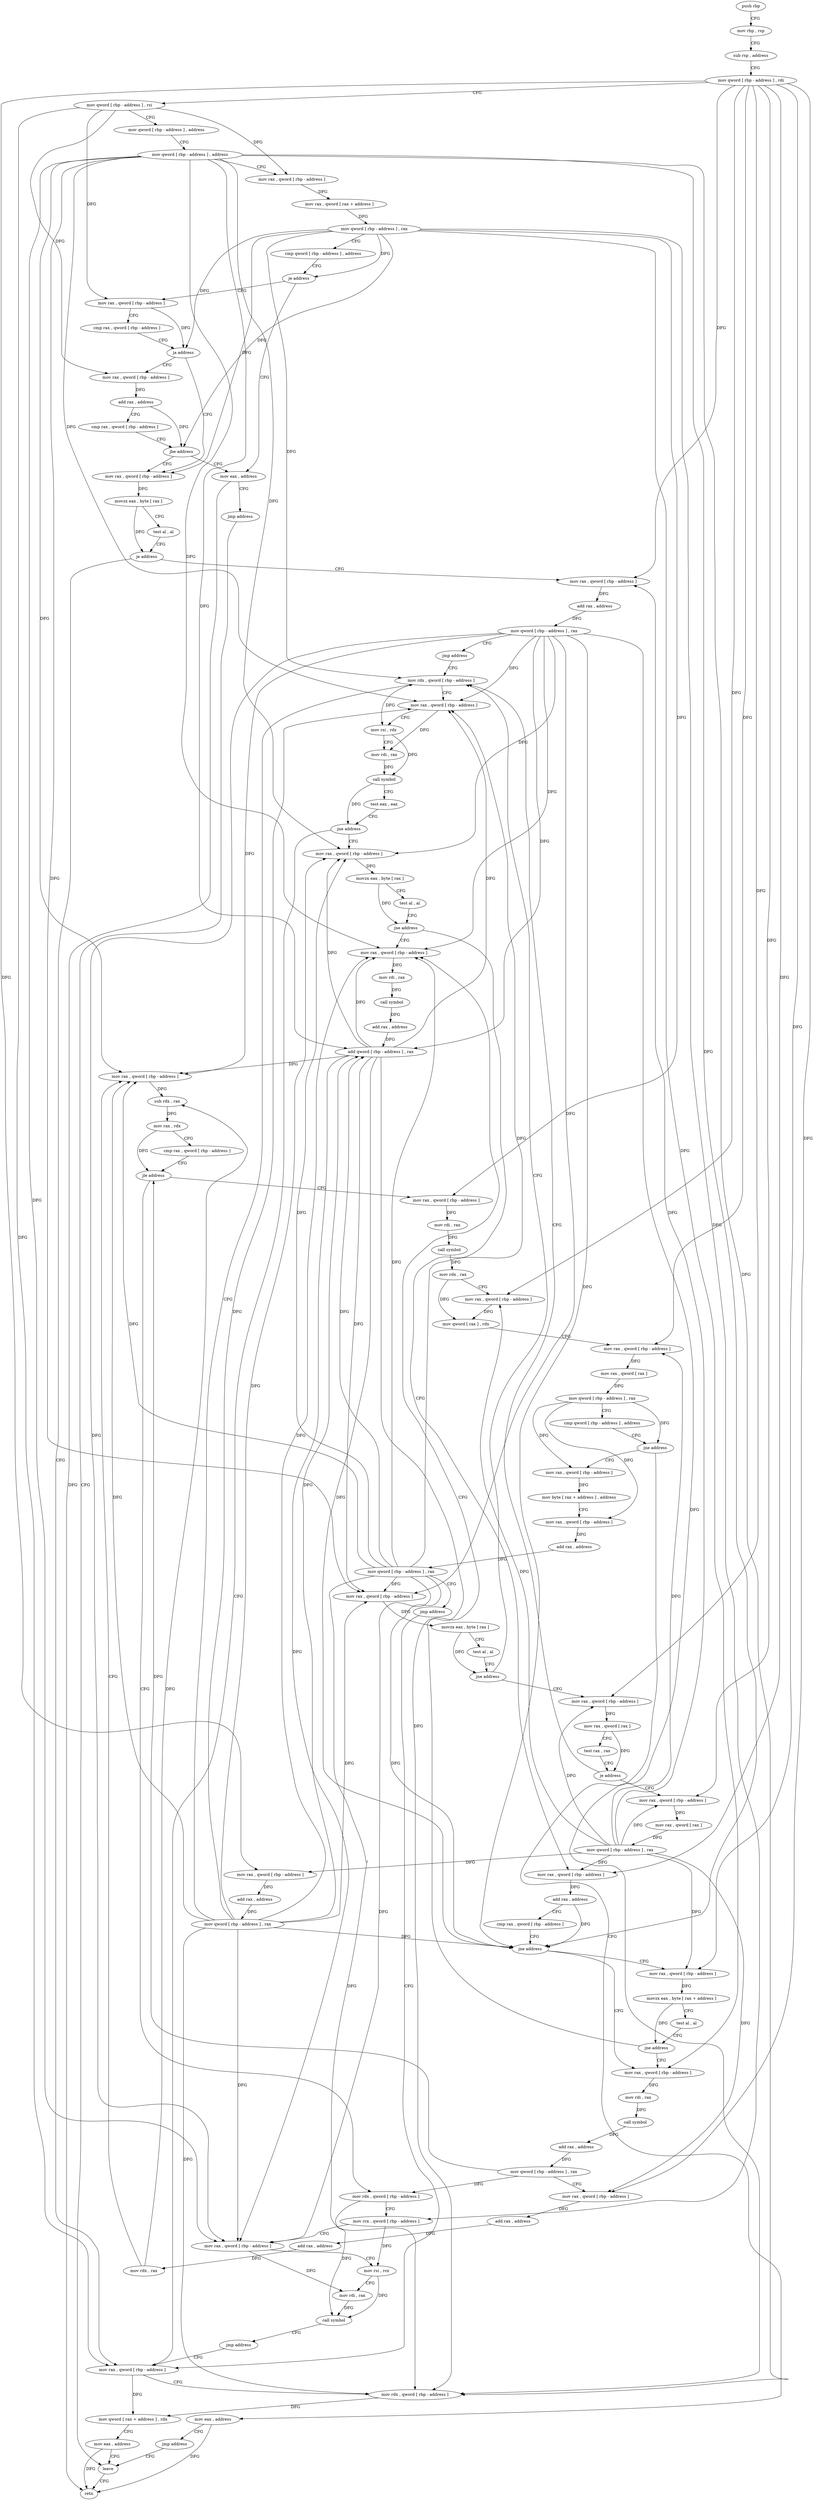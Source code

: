 digraph "func" {
"4457770" [label = "push rbp" ]
"4457771" [label = "mov rbp , rsp" ]
"4457774" [label = "sub rsp , address" ]
"4457778" [label = "mov qword [ rbp - address ] , rdi" ]
"4457782" [label = "mov qword [ rbp - address ] , rsi" ]
"4457786" [label = "mov qword [ rbp - address ] , address" ]
"4457794" [label = "mov qword [ rbp - address ] , address" ]
"4457802" [label = "mov rax , qword [ rbp - address ]" ]
"4457806" [label = "mov rax , qword [ rax + address ]" ]
"4457810" [label = "mov qword [ rbp - address ] , rax" ]
"4457814" [label = "cmp qword [ rbp - address ] , address" ]
"4457819" [label = "je address" ]
"4457845" [label = "mov eax , address" ]
"4457821" [label = "mov rax , qword [ rbp - address ]" ]
"4457850" [label = "jmp address" ]
"4458193" [label = "leave" ]
"4457825" [label = "cmp rax , qword [ rbp - address ]" ]
"4457829" [label = "ja address" ]
"4457855" [label = "mov rax , qword [ rbp - address ]" ]
"4457831" [label = "mov rax , qword [ rbp - address ]" ]
"4458194" [label = "retn" ]
"4457859" [label = "movzx eax , byte [ rax ]" ]
"4457862" [label = "test al , al" ]
"4457864" [label = "je address" ]
"4458176" [label = "mov rax , qword [ rbp - address ]" ]
"4457870" [label = "mov rax , qword [ rbp - address ]" ]
"4457835" [label = "add rax , address" ]
"4457839" [label = "cmp rax , qword [ rbp - address ]" ]
"4457843" [label = "jbe address" ]
"4458180" [label = "mov rdx , qword [ rbp - address ]" ]
"4458184" [label = "mov qword [ rax + address ] , rdx" ]
"4458188" [label = "mov eax , address" ]
"4457874" [label = "add rax , address" ]
"4457878" [label = "mov qword [ rbp - address ] , rax" ]
"4457882" [label = "jmp address" ]
"4458149" [label = "mov rdx , qword [ rbp - address ]" ]
"4458153" [label = "mov rax , qword [ rbp - address ]" ]
"4458157" [label = "mov rsi , rdx" ]
"4458160" [label = "mov rdi , rax" ]
"4458163" [label = "call symbol" ]
"4458168" [label = "test eax , eax" ]
"4458170" [label = "jne address" ]
"4457887" [label = "mov rax , qword [ rbp - address ]" ]
"4457891" [label = "movzx eax , byte [ rax ]" ]
"4457894" [label = "test al , al" ]
"4457896" [label = "jne address" ]
"4458083" [label = "mov rax , qword [ rbp - address ]" ]
"4457902" [label = "mov rax , qword [ rbp - address ]" ]
"4458087" [label = "mov rdi , rax" ]
"4458090" [label = "call symbol" ]
"4458095" [label = "add rax , address" ]
"4458099" [label = "add qword [ rbp - address ] , rax" ]
"4458103" [label = "mov rax , qword [ rbp - address ]" ]
"4458107" [label = "movzx eax , byte [ rax ]" ]
"4458110" [label = "test al , al" ]
"4458112" [label = "jne address" ]
"4458114" [label = "mov rax , qword [ rbp - address ]" ]
"4457906" [label = "add rax , address" ]
"4457910" [label = "cmp rax , qword [ rbp - address ]" ]
"4457914" [label = "jne address" ]
"4457932" [label = "mov rax , qword [ rbp - address ]" ]
"4457916" [label = "mov rax , qword [ rbp - address ]" ]
"4458118" [label = "mov rax , qword [ rax ]" ]
"4458121" [label = "test rax , rax" ]
"4458124" [label = "je address" ]
"4458126" [label = "mov rax , qword [ rbp - address ]" ]
"4457936" [label = "mov rdi , rax" ]
"4457939" [label = "call symbol" ]
"4457944" [label = "add rax , address" ]
"4457948" [label = "mov qword [ rbp - address ] , rax" ]
"4457952" [label = "mov rax , qword [ rbp - address ]" ]
"4457956" [label = "add rax , address" ]
"4457960" [label = "add rax , address" ]
"4457964" [label = "mov rdx , rax" ]
"4457967" [label = "mov rax , qword [ rbp - address ]" ]
"4457971" [label = "sub rdx , rax" ]
"4457974" [label = "mov rax , rdx" ]
"4457977" [label = "cmp rax , qword [ rbp - address ]" ]
"4457981" [label = "jle address" ]
"4458011" [label = "mov rax , qword [ rbp - address ]" ]
"4457983" [label = "mov rdx , qword [ rbp - address ]" ]
"4457920" [label = "movzx eax , byte [ rax + address ]" ]
"4457924" [label = "test al , al" ]
"4457926" [label = "jne address" ]
"4458130" [label = "mov rax , qword [ rax ]" ]
"4458133" [label = "mov qword [ rbp - address ] , rax" ]
"4458137" [label = "mov rax , qword [ rbp - address ]" ]
"4458141" [label = "add rax , address" ]
"4458145" [label = "mov qword [ rbp - address ] , rax" ]
"4458015" [label = "mov rdi , rax" ]
"4458018" [label = "call symbol" ]
"4458023" [label = "mov rdx , rax" ]
"4458026" [label = "mov rax , qword [ rbp - address ]" ]
"4458030" [label = "mov qword [ rax ] , rdx" ]
"4458033" [label = "mov rax , qword [ rbp - address ]" ]
"4458037" [label = "mov rax , qword [ rax ]" ]
"4458040" [label = "mov qword [ rbp - address ] , rax" ]
"4458044" [label = "cmp qword [ rbp - address ] , address" ]
"4458049" [label = "jne address" ]
"4458061" [label = "mov rax , qword [ rbp - address ]" ]
"4458051" [label = "mov eax , address" ]
"4457987" [label = "mov rcx , qword [ rbp - address ]" ]
"4457991" [label = "mov rax , qword [ rbp - address ]" ]
"4457995" [label = "mov rsi , rcx" ]
"4457998" [label = "mov rdi , rax" ]
"4458001" [label = "call symbol" ]
"4458006" [label = "jmp address" ]
"4458065" [label = "mov byte [ rax + address ] , address" ]
"4458069" [label = "mov rax , qword [ rbp - address ]" ]
"4458073" [label = "add rax , address" ]
"4458077" [label = "mov qword [ rbp - address ] , rax" ]
"4458081" [label = "jmp address" ]
"4458056" [label = "jmp address" ]
"4457770" -> "4457771" [ label = "CFG" ]
"4457771" -> "4457774" [ label = "CFG" ]
"4457774" -> "4457778" [ label = "CFG" ]
"4457778" -> "4457782" [ label = "CFG" ]
"4457778" -> "4457870" [ label = "DFG" ]
"4457778" -> "4457902" [ label = "DFG" ]
"4457778" -> "4458114" [ label = "DFG" ]
"4457778" -> "4457952" [ label = "DFG" ]
"4457778" -> "4457916" [ label = "DFG" ]
"4457778" -> "4458126" [ label = "DFG" ]
"4457778" -> "4458137" [ label = "DFG" ]
"4457778" -> "4458026" [ label = "DFG" ]
"4457778" -> "4458033" [ label = "DFG" ]
"4457782" -> "4457786" [ label = "CFG" ]
"4457782" -> "4457802" [ label = "DFG" ]
"4457782" -> "4457821" [ label = "DFG" ]
"4457782" -> "4457831" [ label = "DFG" ]
"4457782" -> "4458176" [ label = "DFG" ]
"4457786" -> "4457794" [ label = "CFG" ]
"4457794" -> "4457802" [ label = "CFG" ]
"4457794" -> "4458180" [ label = "DFG" ]
"4457794" -> "4458153" [ label = "DFG" ]
"4457794" -> "4457887" [ label = "DFG" ]
"4457794" -> "4458083" [ label = "DFG" ]
"4457794" -> "4458099" [ label = "DFG" ]
"4457794" -> "4458103" [ label = "DFG" ]
"4457794" -> "4457914" [ label = "DFG" ]
"4457794" -> "4457967" [ label = "DFG" ]
"4457794" -> "4457991" [ label = "DFG" ]
"4457802" -> "4457806" [ label = "DFG" ]
"4457806" -> "4457810" [ label = "DFG" ]
"4457810" -> "4457814" [ label = "CFG" ]
"4457810" -> "4457819" [ label = "DFG" ]
"4457810" -> "4457829" [ label = "DFG" ]
"4457810" -> "4457855" [ label = "DFG" ]
"4457810" -> "4457843" [ label = "DFG" ]
"4457810" -> "4458149" [ label = "DFG" ]
"4457810" -> "4457932" [ label = "DFG" ]
"4457810" -> "4458011" [ label = "DFG" ]
"4457810" -> "4457987" [ label = "DFG" ]
"4457814" -> "4457819" [ label = "CFG" ]
"4457819" -> "4457845" [ label = "CFG" ]
"4457819" -> "4457821" [ label = "CFG" ]
"4457845" -> "4457850" [ label = "CFG" ]
"4457845" -> "4458194" [ label = "DFG" ]
"4457821" -> "4457825" [ label = "CFG" ]
"4457821" -> "4457829" [ label = "DFG" ]
"4457850" -> "4458193" [ label = "CFG" ]
"4458193" -> "4458194" [ label = "CFG" ]
"4457825" -> "4457829" [ label = "CFG" ]
"4457829" -> "4457855" [ label = "CFG" ]
"4457829" -> "4457831" [ label = "CFG" ]
"4457855" -> "4457859" [ label = "DFG" ]
"4457831" -> "4457835" [ label = "DFG" ]
"4457859" -> "4457862" [ label = "CFG" ]
"4457859" -> "4457864" [ label = "DFG" ]
"4457862" -> "4457864" [ label = "CFG" ]
"4457864" -> "4458176" [ label = "CFG" ]
"4457864" -> "4457870" [ label = "CFG" ]
"4458176" -> "4458180" [ label = "CFG" ]
"4458176" -> "4458184" [ label = "DFG" ]
"4457870" -> "4457874" [ label = "DFG" ]
"4457835" -> "4457839" [ label = "CFG" ]
"4457835" -> "4457843" [ label = "DFG" ]
"4457839" -> "4457843" [ label = "CFG" ]
"4457843" -> "4457855" [ label = "CFG" ]
"4457843" -> "4457845" [ label = "CFG" ]
"4458180" -> "4458184" [ label = "DFG" ]
"4458184" -> "4458188" [ label = "CFG" ]
"4458188" -> "4458193" [ label = "CFG" ]
"4458188" -> "4458194" [ label = "DFG" ]
"4457874" -> "4457878" [ label = "DFG" ]
"4457878" -> "4457882" [ label = "CFG" ]
"4457878" -> "4458180" [ label = "DFG" ]
"4457878" -> "4458153" [ label = "DFG" ]
"4457878" -> "4457887" [ label = "DFG" ]
"4457878" -> "4458083" [ label = "DFG" ]
"4457878" -> "4458099" [ label = "DFG" ]
"4457878" -> "4458103" [ label = "DFG" ]
"4457878" -> "4457914" [ label = "DFG" ]
"4457878" -> "4457967" [ label = "DFG" ]
"4457878" -> "4457991" [ label = "DFG" ]
"4457882" -> "4458149" [ label = "CFG" ]
"4458149" -> "4458153" [ label = "CFG" ]
"4458149" -> "4458157" [ label = "DFG" ]
"4458153" -> "4458157" [ label = "CFG" ]
"4458153" -> "4458160" [ label = "DFG" ]
"4458157" -> "4458160" [ label = "CFG" ]
"4458157" -> "4458163" [ label = "DFG" ]
"4458160" -> "4458163" [ label = "DFG" ]
"4458163" -> "4458168" [ label = "CFG" ]
"4458163" -> "4458170" [ label = "DFG" ]
"4458168" -> "4458170" [ label = "CFG" ]
"4458170" -> "4457887" [ label = "CFG" ]
"4458170" -> "4458176" [ label = "CFG" ]
"4457887" -> "4457891" [ label = "DFG" ]
"4457891" -> "4457894" [ label = "CFG" ]
"4457891" -> "4457896" [ label = "DFG" ]
"4457894" -> "4457896" [ label = "CFG" ]
"4457896" -> "4458083" [ label = "CFG" ]
"4457896" -> "4457902" [ label = "CFG" ]
"4458083" -> "4458087" [ label = "DFG" ]
"4457902" -> "4457906" [ label = "DFG" ]
"4458087" -> "4458090" [ label = "DFG" ]
"4458090" -> "4458095" [ label = "DFG" ]
"4458095" -> "4458099" [ label = "DFG" ]
"4458099" -> "4458103" [ label = "DFG" ]
"4458099" -> "4458180" [ label = "DFG" ]
"4458099" -> "4458153" [ label = "DFG" ]
"4458099" -> "4457887" [ label = "DFG" ]
"4458099" -> "4458083" [ label = "DFG" ]
"4458099" -> "4457914" [ label = "DFG" ]
"4458099" -> "4457967" [ label = "DFG" ]
"4458099" -> "4457991" [ label = "DFG" ]
"4458103" -> "4458107" [ label = "DFG" ]
"4458107" -> "4458110" [ label = "CFG" ]
"4458107" -> "4458112" [ label = "DFG" ]
"4458110" -> "4458112" [ label = "CFG" ]
"4458112" -> "4458149" [ label = "CFG" ]
"4458112" -> "4458114" [ label = "CFG" ]
"4458114" -> "4458118" [ label = "DFG" ]
"4457906" -> "4457910" [ label = "CFG" ]
"4457906" -> "4457914" [ label = "DFG" ]
"4457910" -> "4457914" [ label = "CFG" ]
"4457914" -> "4457932" [ label = "CFG" ]
"4457914" -> "4457916" [ label = "CFG" ]
"4457932" -> "4457936" [ label = "DFG" ]
"4457916" -> "4457920" [ label = "DFG" ]
"4458118" -> "4458121" [ label = "CFG" ]
"4458118" -> "4458124" [ label = "DFG" ]
"4458121" -> "4458124" [ label = "CFG" ]
"4458124" -> "4458149" [ label = "CFG" ]
"4458124" -> "4458126" [ label = "CFG" ]
"4458126" -> "4458130" [ label = "DFG" ]
"4457936" -> "4457939" [ label = "DFG" ]
"4457939" -> "4457944" [ label = "DFG" ]
"4457944" -> "4457948" [ label = "DFG" ]
"4457948" -> "4457952" [ label = "CFG" ]
"4457948" -> "4457981" [ label = "DFG" ]
"4457948" -> "4457983" [ label = "DFG" ]
"4457952" -> "4457956" [ label = "DFG" ]
"4457956" -> "4457960" [ label = "DFG" ]
"4457960" -> "4457964" [ label = "DFG" ]
"4457964" -> "4457967" [ label = "CFG" ]
"4457964" -> "4457971" [ label = "DFG" ]
"4457967" -> "4457971" [ label = "DFG" ]
"4457971" -> "4457974" [ label = "DFG" ]
"4457974" -> "4457977" [ label = "CFG" ]
"4457974" -> "4457981" [ label = "DFG" ]
"4457977" -> "4457981" [ label = "CFG" ]
"4457981" -> "4458011" [ label = "CFG" ]
"4457981" -> "4457983" [ label = "CFG" ]
"4458011" -> "4458015" [ label = "DFG" ]
"4457983" -> "4457987" [ label = "CFG" ]
"4457983" -> "4458001" [ label = "DFG" ]
"4457920" -> "4457924" [ label = "CFG" ]
"4457920" -> "4457926" [ label = "DFG" ]
"4457924" -> "4457926" [ label = "CFG" ]
"4457926" -> "4458083" [ label = "CFG" ]
"4457926" -> "4457932" [ label = "CFG" ]
"4458130" -> "4458133" [ label = "DFG" ]
"4458133" -> "4458137" [ label = "DFG" ]
"4458133" -> "4457870" [ label = "DFG" ]
"4458133" -> "4457902" [ label = "DFG" ]
"4458133" -> "4458114" [ label = "DFG" ]
"4458133" -> "4457952" [ label = "DFG" ]
"4458133" -> "4457916" [ label = "DFG" ]
"4458133" -> "4458126" [ label = "DFG" ]
"4458133" -> "4458026" [ label = "DFG" ]
"4458133" -> "4458033" [ label = "DFG" ]
"4458137" -> "4458141" [ label = "DFG" ]
"4458141" -> "4458145" [ label = "DFG" ]
"4458145" -> "4458149" [ label = "CFG" ]
"4458145" -> "4458180" [ label = "DFG" ]
"4458145" -> "4458153" [ label = "DFG" ]
"4458145" -> "4457887" [ label = "DFG" ]
"4458145" -> "4458083" [ label = "DFG" ]
"4458145" -> "4458103" [ label = "DFG" ]
"4458145" -> "4457914" [ label = "DFG" ]
"4458145" -> "4457967" [ label = "DFG" ]
"4458145" -> "4458099" [ label = "DFG" ]
"4458145" -> "4457991" [ label = "DFG" ]
"4458015" -> "4458018" [ label = "DFG" ]
"4458018" -> "4458023" [ label = "DFG" ]
"4458023" -> "4458026" [ label = "CFG" ]
"4458023" -> "4458030" [ label = "DFG" ]
"4458026" -> "4458030" [ label = "DFG" ]
"4458030" -> "4458033" [ label = "CFG" ]
"4458033" -> "4458037" [ label = "DFG" ]
"4458037" -> "4458040" [ label = "DFG" ]
"4458040" -> "4458044" [ label = "CFG" ]
"4458040" -> "4458049" [ label = "DFG" ]
"4458040" -> "4458061" [ label = "DFG" ]
"4458040" -> "4458069" [ label = "DFG" ]
"4458044" -> "4458049" [ label = "CFG" ]
"4458049" -> "4458061" [ label = "CFG" ]
"4458049" -> "4458051" [ label = "CFG" ]
"4458061" -> "4458065" [ label = "DFG" ]
"4458051" -> "4458056" [ label = "CFG" ]
"4458051" -> "4458194" [ label = "DFG" ]
"4457987" -> "4457991" [ label = "CFG" ]
"4457987" -> "4457995" [ label = "DFG" ]
"4457991" -> "4457995" [ label = "CFG" ]
"4457991" -> "4457998" [ label = "DFG" ]
"4457995" -> "4457998" [ label = "CFG" ]
"4457995" -> "4458001" [ label = "DFG" ]
"4457998" -> "4458001" [ label = "DFG" ]
"4458001" -> "4458006" [ label = "CFG" ]
"4458006" -> "4458176" [ label = "CFG" ]
"4458065" -> "4458069" [ label = "CFG" ]
"4458069" -> "4458073" [ label = "DFG" ]
"4458073" -> "4458077" [ label = "DFG" ]
"4458077" -> "4458081" [ label = "CFG" ]
"4458077" -> "4458180" [ label = "DFG" ]
"4458077" -> "4458153" [ label = "DFG" ]
"4458077" -> "4457887" [ label = "DFG" ]
"4458077" -> "4458083" [ label = "DFG" ]
"4458077" -> "4458103" [ label = "DFG" ]
"4458077" -> "4457914" [ label = "DFG" ]
"4458077" -> "4457967" [ label = "DFG" ]
"4458077" -> "4457991" [ label = "DFG" ]
"4458077" -> "4458099" [ label = "DFG" ]
"4458081" -> "4458176" [ label = "CFG" ]
"4458056" -> "4458193" [ label = "CFG" ]
}
